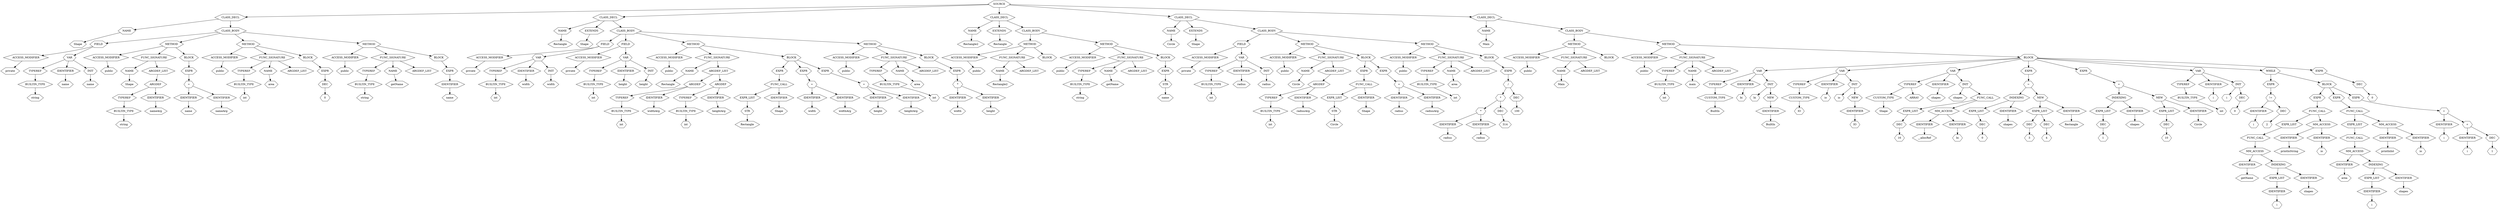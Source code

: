 digraph Tree {
    node [shape=hexagon];
    node_0 [label="SOURCE"]
    node_0 -> node_1;
    node_1 [label="CLASS_DECL"]
    node_1 -> node_2;
    node_2 [label="NAME"]
    node_2 -> node_3;
    node_3 [label="Shape"]
    node_1 -> node_4;
    node_4 [label="CLASS_BODY"]
    node_4 -> node_5;
    node_5 [label="FIELD"]
    node_5 -> node_6;
    node_6 [label="ACCESS_MODIFIER"]
    node_6 -> node_7;
    node_7 [label="private"]
    node_5 -> node_8;
    node_8 [label="VAR"]
    node_8 -> node_9;
    node_9 [label="TYPEREF"]
    node_9 -> node_10;
    node_10 [label="BUILTIN_TYPE"]
    node_10 -> node_11;
    node_11 [label="string"]
    node_8 -> node_12;
    node_12 [label="IDENTIFIER"]
    node_12 -> node_13;
    node_13 [label="name"]
    node_8 -> node_14;
    node_14 [label="INIT"]
    node_14 -> node_15;
    node_15 [label="name"]
    node_4 -> node_16;
    node_16 [label="METHOD"]
    node_16 -> node_17;
    node_17 [label="ACCESS_MODIFIER"]
    node_17 -> node_18;
    node_18 [label="public"]
    node_16 -> node_19;
    node_19 [label="FUNC_SIGNATURE"]
    node_19 -> node_20;
    node_20 [label="NAME"]
    node_20 -> node_21;
    node_21 [label="Shape"]
    node_19 -> node_22;
    node_22 [label="ARGDEF_LIST"]
    node_22 -> node_23;
    node_23 [label="ARGDEF"]
    node_23 -> node_24;
    node_24 [label="TYPEREF"]
    node_24 -> node_25;
    node_25 [label="BUILTIN_TYPE"]
    node_25 -> node_26;
    node_26 [label="string"]
    node_23 -> node_27;
    node_27 [label="IDENTIFIER"]
    node_27 -> node_28;
    node_28 [label="nameArg"]
    node_16 -> node_29;
    node_29 [label="BLOCK"]
    node_29 -> node_30;
    node_30 [label="EXPR"]
    node_30 -> node_31;
    node_31 [label="="]
    node_31 -> node_32;
    node_32 [label="IDENTIFIER"]
    node_32 -> node_33;
    node_33 [label="name"]
    node_31 -> node_34;
    node_34 [label="IDENTIFIER"]
    node_34 -> node_35;
    node_35 [label="nameArg"]
    node_4 -> node_36;
    node_36 [label="METHOD"]
    node_36 -> node_37;
    node_37 [label="ACCESS_MODIFIER"]
    node_37 -> node_38;
    node_38 [label="public"]
    node_36 -> node_39;
    node_39 [label="FUNC_SIGNATURE"]
    node_39 -> node_40;
    node_40 [label="TYPEREF"]
    node_40 -> node_41;
    node_41 [label="BUILTIN_TYPE"]
    node_41 -> node_42;
    node_42 [label="int"]
    node_39 -> node_43;
    node_43 [label="NAME"]
    node_43 -> node_44;
    node_44 [label="area"]
    node_39 -> node_45;
    node_45 [label="ARGDEF_LIST"]
    node_36 -> node_46;
    node_46 [label="BLOCK"]
    node_46 -> node_47;
    node_47 [label="EXPR"]
    node_47 -> node_48;
    node_48 [label="DEC"]
    node_48 -> node_49;
    node_49 [label="0"]
    node_4 -> node_50;
    node_50 [label="METHOD"]
    node_50 -> node_51;
    node_51 [label="ACCESS_MODIFIER"]
    node_51 -> node_52;
    node_52 [label="public"]
    node_50 -> node_53;
    node_53 [label="FUNC_SIGNATURE"]
    node_53 -> node_54;
    node_54 [label="TYPEREF"]
    node_54 -> node_55;
    node_55 [label="BUILTIN_TYPE"]
    node_55 -> node_56;
    node_56 [label="string"]
    node_53 -> node_57;
    node_57 [label="NAME"]
    node_57 -> node_58;
    node_58 [label="getName"]
    node_53 -> node_59;
    node_59 [label="ARGDEF_LIST"]
    node_50 -> node_60;
    node_60 [label="BLOCK"]
    node_60 -> node_61;
    node_61 [label="EXPR"]
    node_61 -> node_62;
    node_62 [label="IDENTIFIER"]
    node_62 -> node_63;
    node_63 [label="name"]
    node_0 -> node_64;
    node_64 [label="CLASS_DECL"]
    node_64 -> node_65;
    node_65 [label="NAME"]
    node_65 -> node_66;
    node_66 [label="Rectangle"]
    node_64 -> node_67;
    node_67 [label="EXTENDS"]
    node_67 -> node_68;
    node_68 [label="Shape"]
    node_64 -> node_69;
    node_69 [label="CLASS_BODY"]
    node_69 -> node_70;
    node_70 [label="FIELD"]
    node_70 -> node_71;
    node_71 [label="ACCESS_MODIFIER"]
    node_71 -> node_72;
    node_72 [label="private"]
    node_70 -> node_73;
    node_73 [label="VAR"]
    node_73 -> node_74;
    node_74 [label="TYPEREF"]
    node_74 -> node_75;
    node_75 [label="BUILTIN_TYPE"]
    node_75 -> node_76;
    node_76 [label="int"]
    node_73 -> node_77;
    node_77 [label="IDENTIFIER"]
    node_77 -> node_78;
    node_78 [label="width"]
    node_73 -> node_79;
    node_79 [label="INIT"]
    node_79 -> node_80;
    node_80 [label="width"]
    node_69 -> node_81;
    node_81 [label="FIELD"]
    node_81 -> node_82;
    node_82 [label="ACCESS_MODIFIER"]
    node_82 -> node_83;
    node_83 [label="private"]
    node_81 -> node_84;
    node_84 [label="VAR"]
    node_84 -> node_85;
    node_85 [label="TYPEREF"]
    node_85 -> node_86;
    node_86 [label="BUILTIN_TYPE"]
    node_86 -> node_87;
    node_87 [label="int"]
    node_84 -> node_88;
    node_88 [label="IDENTIFIER"]
    node_88 -> node_89;
    node_89 [label="height"]
    node_84 -> node_90;
    node_90 [label="INIT"]
    node_90 -> node_91;
    node_91 [label="height"]
    node_69 -> node_92;
    node_92 [label="METHOD"]
    node_92 -> node_93;
    node_93 [label="ACCESS_MODIFIER"]
    node_93 -> node_94;
    node_94 [label="public"]
    node_92 -> node_95;
    node_95 [label="FUNC_SIGNATURE"]
    node_95 -> node_96;
    node_96 [label="NAME"]
    node_96 -> node_97;
    node_97 [label="Rectangle"]
    node_95 -> node_98;
    node_98 [label="ARGDEF_LIST"]
    node_98 -> node_99;
    node_99 [label="ARGDEF"]
    node_99 -> node_100;
    node_100 [label="TYPEREF"]
    node_100 -> node_101;
    node_101 [label="BUILTIN_TYPE"]
    node_101 -> node_102;
    node_102 [label="int"]
    node_99 -> node_103;
    node_103 [label="IDENTIFIER"]
    node_103 -> node_104;
    node_104 [label="widthArg"]
    node_98 -> node_105;
    node_105 [label="ARGDEF"]
    node_105 -> node_106;
    node_106 [label="TYPEREF"]
    node_106 -> node_107;
    node_107 [label="BUILTIN_TYPE"]
    node_107 -> node_108;
    node_108 [label="int"]
    node_105 -> node_109;
    node_109 [label="IDENTIFIER"]
    node_109 -> node_110;
    node_110 [label="heightArg"]
    node_92 -> node_111;
    node_111 [label="BLOCK"]
    node_111 -> node_112;
    node_112 [label="EXPR"]
    node_112 -> node_113;
    node_113 [label="FUNC_CALL"]
    node_113 -> node_114;
    node_114 [label="EXPR_LIST"]
    node_114 -> node_115;
    node_115 [label="STR"]
    node_115 -> node_116;
    node_116 [label="Rectangle"]
    node_113 -> node_117;
    node_117 [label="IDENTIFIER"]
    node_117 -> node_118;
    node_118 [label="Shape"]
    node_111 -> node_119;
    node_119 [label="EXPR"]
    node_119 -> node_120;
    node_120 [label="="]
    node_120 -> node_121;
    node_121 [label="IDENTIFIER"]
    node_121 -> node_122;
    node_122 [label="width"]
    node_120 -> node_123;
    node_123 [label="IDENTIFIER"]
    node_123 -> node_124;
    node_124 [label="widthArg"]
    node_111 -> node_125;
    node_125 [label="EXPR"]
    node_125 -> node_126;
    node_126 [label="="]
    node_126 -> node_127;
    node_127 [label="IDENTIFIER"]
    node_127 -> node_128;
    node_128 [label="height"]
    node_126 -> node_129;
    node_129 [label="IDENTIFIER"]
    node_129 -> node_130;
    node_130 [label="heightArg"]
    node_69 -> node_131;
    node_131 [label="METHOD"]
    node_131 -> node_132;
    node_132 [label="ACCESS_MODIFIER"]
    node_132 -> node_133;
    node_133 [label="public"]
    node_131 -> node_134;
    node_134 [label="FUNC_SIGNATURE"]
    node_134 -> node_135;
    node_135 [label="TYPEREF"]
    node_135 -> node_136;
    node_136 [label="BUILTIN_TYPE"]
    node_136 -> node_137;
    node_137 [label="int"]
    node_134 -> node_138;
    node_138 [label="NAME"]
    node_138 -> node_139;
    node_139 [label="area"]
    node_134 -> node_140;
    node_140 [label="ARGDEF_LIST"]
    node_131 -> node_141;
    node_141 [label="BLOCK"]
    node_141 -> node_142;
    node_142 [label="EXPR"]
    node_142 -> node_143;
    node_143 [label="*"]
    node_143 -> node_144;
    node_144 [label="IDENTIFIER"]
    node_144 -> node_145;
    node_145 [label="width"]
    node_143 -> node_146;
    node_146 [label="IDENTIFIER"]
    node_146 -> node_147;
    node_147 [label="height"]
    node_0 -> node_148;
    node_148 [label="CLASS_DECL"]
    node_148 -> node_149;
    node_149 [label="NAME"]
    node_149 -> node_150;
    node_150 [label="Rectangle2"]
    node_148 -> node_151;
    node_151 [label="EXTENDS"]
    node_151 -> node_152;
    node_152 [label="Rectangle"]
    node_148 -> node_153;
    node_153 [label="CLASS_BODY"]
    node_153 -> node_154;
    node_154 [label="METHOD"]
    node_154 -> node_155;
    node_155 [label="ACCESS_MODIFIER"]
    node_155 -> node_156;
    node_156 [label="public"]
    node_154 -> node_157;
    node_157 [label="FUNC_SIGNATURE"]
    node_157 -> node_158;
    node_158 [label="NAME"]
    node_158 -> node_159;
    node_159 [label="Rectangle2"]
    node_157 -> node_160;
    node_160 [label="ARGDEF_LIST"]
    node_154 -> node_161;
    node_161 [label="BLOCK"]
    node_153 -> node_162;
    node_162 [label="METHOD"]
    node_162 -> node_163;
    node_163 [label="ACCESS_MODIFIER"]
    node_163 -> node_164;
    node_164 [label="public"]
    node_162 -> node_165;
    node_165 [label="FUNC_SIGNATURE"]
    node_165 -> node_166;
    node_166 [label="TYPEREF"]
    node_166 -> node_167;
    node_167 [label="BUILTIN_TYPE"]
    node_167 -> node_168;
    node_168 [label="string"]
    node_165 -> node_169;
    node_169 [label="NAME"]
    node_169 -> node_170;
    node_170 [label="getName"]
    node_165 -> node_171;
    node_171 [label="ARGDEF_LIST"]
    node_162 -> node_172;
    node_172 [label="BLOCK"]
    node_172 -> node_173;
    node_173 [label="EXPR"]
    node_173 -> node_174;
    node_174 [label="STR"]
    node_174 -> node_175;
    node_175 [label="name"]
    node_0 -> node_176;
    node_176 [label="CLASS_DECL"]
    node_176 -> node_177;
    node_177 [label="NAME"]
    node_177 -> node_178;
    node_178 [label="Circle"]
    node_176 -> node_179;
    node_179 [label="EXTENDS"]
    node_179 -> node_180;
    node_180 [label="Shape"]
    node_176 -> node_181;
    node_181 [label="CLASS_BODY"]
    node_181 -> node_182;
    node_182 [label="FIELD"]
    node_182 -> node_183;
    node_183 [label="ACCESS_MODIFIER"]
    node_183 -> node_184;
    node_184 [label="private"]
    node_182 -> node_185;
    node_185 [label="VAR"]
    node_185 -> node_186;
    node_186 [label="TYPEREF"]
    node_186 -> node_187;
    node_187 [label="BUILTIN_TYPE"]
    node_187 -> node_188;
    node_188 [label="int"]
    node_185 -> node_189;
    node_189 [label="IDENTIFIER"]
    node_189 -> node_190;
    node_190 [label="radius"]
    node_185 -> node_191;
    node_191 [label="INIT"]
    node_191 -> node_192;
    node_192 [label="radius"]
    node_181 -> node_193;
    node_193 [label="METHOD"]
    node_193 -> node_194;
    node_194 [label="ACCESS_MODIFIER"]
    node_194 -> node_195;
    node_195 [label="public"]
    node_193 -> node_196;
    node_196 [label="FUNC_SIGNATURE"]
    node_196 -> node_197;
    node_197 [label="NAME"]
    node_197 -> node_198;
    node_198 [label="Circle"]
    node_196 -> node_199;
    node_199 [label="ARGDEF_LIST"]
    node_199 -> node_200;
    node_200 [label="ARGDEF"]
    node_200 -> node_201;
    node_201 [label="TYPEREF"]
    node_201 -> node_202;
    node_202 [label="BUILTIN_TYPE"]
    node_202 -> node_203;
    node_203 [label="int"]
    node_200 -> node_204;
    node_204 [label="IDENTIFIER"]
    node_204 -> node_205;
    node_205 [label="radiusArg"]
    node_193 -> node_206;
    node_206 [label="BLOCK"]
    node_206 -> node_207;
    node_207 [label="EXPR"]
    node_207 -> node_208;
    node_208 [label="FUNC_CALL"]
    node_208 -> node_209;
    node_209 [label="EXPR_LIST"]
    node_209 -> node_210;
    node_210 [label="STR"]
    node_210 -> node_211;
    node_211 [label="Circle"]
    node_208 -> node_212;
    node_212 [label="IDENTIFIER"]
    node_212 -> node_213;
    node_213 [label="Shape"]
    node_206 -> node_214;
    node_214 [label="EXPR"]
    node_214 -> node_215;
    node_215 [label="="]
    node_215 -> node_216;
    node_216 [label="IDENTIFIER"]
    node_216 -> node_217;
    node_217 [label="radius"]
    node_215 -> node_218;
    node_218 [label="IDENTIFIER"]
    node_218 -> node_219;
    node_219 [label="radiusArg"]
    node_181 -> node_220;
    node_220 [label="METHOD"]
    node_220 -> node_221;
    node_221 [label="ACCESS_MODIFIER"]
    node_221 -> node_222;
    node_222 [label="public"]
    node_220 -> node_223;
    node_223 [label="FUNC_SIGNATURE"]
    node_223 -> node_224;
    node_224 [label="TYPEREF"]
    node_224 -> node_225;
    node_225 [label="BUILTIN_TYPE"]
    node_225 -> node_226;
    node_226 [label="int"]
    node_223 -> node_227;
    node_227 [label="NAME"]
    node_227 -> node_228;
    node_228 [label="area"]
    node_223 -> node_229;
    node_229 [label="ARGDEF_LIST"]
    node_220 -> node_230;
    node_230 [label="BLOCK"]
    node_230 -> node_231;
    node_231 [label="EXPR"]
    node_231 -> node_232;
    node_232 [label="/"]
    node_232 -> node_233;
    node_233 [label="*"]
    node_233 -> node_234;
    node_234 [label="*"]
    node_234 -> node_235;
    node_235 [label="IDENTIFIER"]
    node_235 -> node_236;
    node_236 [label="radius"]
    node_234 -> node_237;
    node_237 [label="IDENTIFIER"]
    node_237 -> node_238;
    node_238 [label="radius"]
    node_233 -> node_239;
    node_239 [label="DEC"]
    node_239 -> node_240;
    node_240 [label="314"]
    node_232 -> node_241;
    node_241 [label="DEC"]
    node_241 -> node_242;
    node_242 [label="100"]
    node_0 -> node_243;
    node_243 [label="CLASS_DECL"]
    node_243 -> node_244;
    node_244 [label="NAME"]
    node_244 -> node_245;
    node_245 [label="Main"]
    node_243 -> node_246;
    node_246 [label="CLASS_BODY"]
    node_246 -> node_247;
    node_247 [label="METHOD"]
    node_247 -> node_248;
    node_248 [label="ACCESS_MODIFIER"]
    node_248 -> node_249;
    node_249 [label="public"]
    node_247 -> node_250;
    node_250 [label="FUNC_SIGNATURE"]
    node_250 -> node_251;
    node_251 [label="NAME"]
    node_251 -> node_252;
    node_252 [label="Main"]
    node_250 -> node_253;
    node_253 [label="ARGDEF_LIST"]
    node_247 -> node_254;
    node_254 [label="BLOCK"]
    node_246 -> node_255;
    node_255 [label="METHOD"]
    node_255 -> node_256;
    node_256 [label="ACCESS_MODIFIER"]
    node_256 -> node_257;
    node_257 [label="public"]
    node_255 -> node_258;
    node_258 [label="FUNC_SIGNATURE"]
    node_258 -> node_259;
    node_259 [label="TYPEREF"]
    node_259 -> node_260;
    node_260 [label="BUILTIN_TYPE"]
    node_260 -> node_261;
    node_261 [label="int"]
    node_258 -> node_262;
    node_262 [label="NAME"]
    node_262 -> node_263;
    node_263 [label="main"]
    node_258 -> node_264;
    node_264 [label="ARGDEF_LIST"]
    node_255 -> node_265;
    node_265 [label="BLOCK"]
    node_265 -> node_266;
    node_266 [label="VAR"]
    node_266 -> node_267;
    node_267 [label="TYPEREF"]
    node_267 -> node_268;
    node_268 [label="CUSTOM_TYPE"]
    node_268 -> node_269;
    node_269 [label="BuiltIn"]
    node_266 -> node_270;
    node_270 [label="IDENTIFIER"]
    node_270 -> node_271;
    node_271 [label="bi"]
    node_266 -> node_272;
    node_272 [label="INIT"]
    node_272 -> node_273;
    node_273 [label="bi"]
    node_272 -> node_274;
    node_274 [label="NEW"]
    node_274 -> node_275;
    node_275 [label="IDENTIFIER"]
    node_275 -> node_276;
    node_276 [label="BuiltIn"]
    node_265 -> node_277;
    node_277 [label="VAR"]
    node_277 -> node_278;
    node_278 [label="TYPEREF"]
    node_278 -> node_279;
    node_279 [label="CUSTOM_TYPE"]
    node_279 -> node_280;
    node_280 [label="IO"]
    node_277 -> node_281;
    node_281 [label="IDENTIFIER"]
    node_281 -> node_282;
    node_282 [label="io"]
    node_277 -> node_283;
    node_283 [label="INIT"]
    node_283 -> node_284;
    node_284 [label="io"]
    node_283 -> node_285;
    node_285 [label="NEW"]
    node_285 -> node_286;
    node_286 [label="IDENTIFIER"]
    node_286 -> node_287;
    node_287 [label="IO"]
    node_265 -> node_288;
    node_288 [label="VAR"]
    node_288 -> node_289;
    node_289 [label="TYPEREF"]
    node_289 -> node_290;
    node_290 [label="CUSTOM_TYPE"]
    node_290 -> node_291;
    node_291 [label="Shape"]
    node_289 -> node_292;
    node_292 [label="ARRAY"]
    node_288 -> node_293;
    node_293 [label="IDENTIFIER"]
    node_293 -> node_294;
    node_294 [label="shapes"]
    node_288 -> node_295;
    node_295 [label="INIT"]
    node_295 -> node_296;
    node_296 [label="shapes"]
    node_295 -> node_297;
    node_297 [label="FUNC_CALL"]
    node_297 -> node_298;
    node_298 [label="EXPR_LIST"]
    node_298 -> node_299;
    node_299 [label="DEC"]
    node_299 -> node_300;
    node_300 [label="16"]
    node_297 -> node_301;
    node_301 [label="MM_ACCESS"]
    node_301 -> node_302;
    node_302 [label="IDENTIFIER"]
    node_302 -> node_303;
    node_303 [label="__allocRef"]
    node_301 -> node_304;
    node_304 [label="IDENTIFIER"]
    node_304 -> node_305;
    node_305 [label="bi"]
    node_265 -> node_306;
    node_306 [label="EXPR"]
    node_306 -> node_307;
    node_307 [label="="]
    node_307 -> node_308;
    node_308 [label="INDEXING"]
    node_308 -> node_309;
    node_309 [label="EXPR_LIST"]
    node_309 -> node_310;
    node_310 [label="DEC"]
    node_310 -> node_311;
    node_311 [label="0"]
    node_308 -> node_312;
    node_312 [label="IDENTIFIER"]
    node_312 -> node_313;
    node_313 [label="shapes"]
    node_307 -> node_314;
    node_314 [label="NEW"]
    node_314 -> node_315;
    node_315 [label="EXPR_LIST"]
    node_315 -> node_316;
    node_316 [label="DEC"]
    node_316 -> node_317;
    node_317 [label="3"]
    node_315 -> node_318;
    node_318 [label="DEC"]
    node_318 -> node_319;
    node_319 [label="4"]
    node_314 -> node_320;
    node_320 [label="IDENTIFIER"]
    node_320 -> node_321;
    node_321 [label="Rectangle"]
    node_265 -> node_322;
    node_322 [label="EXPR"]
    node_322 -> node_323;
    node_323 [label="="]
    node_323 -> node_324;
    node_324 [label="INDEXING"]
    node_324 -> node_325;
    node_325 [label="EXPR_LIST"]
    node_325 -> node_326;
    node_326 [label="DEC"]
    node_326 -> node_327;
    node_327 [label="1"]
    node_324 -> node_328;
    node_328 [label="IDENTIFIER"]
    node_328 -> node_329;
    node_329 [label="shapes"]
    node_323 -> node_330;
    node_330 [label="NEW"]
    node_330 -> node_331;
    node_331 [label="EXPR_LIST"]
    node_331 -> node_332;
    node_332 [label="DEC"]
    node_332 -> node_333;
    node_333 [label="10"]
    node_330 -> node_334;
    node_334 [label="IDENTIFIER"]
    node_334 -> node_335;
    node_335 [label="Circle"]
    node_265 -> node_336;
    node_336 [label="VAR"]
    node_336 -> node_337;
    node_337 [label="TYPEREF"]
    node_337 -> node_338;
    node_338 [label="BUILTIN_TYPE"]
    node_338 -> node_339;
    node_339 [label="int"]
    node_336 -> node_340;
    node_340 [label="IDENTIFIER"]
    node_340 -> node_341;
    node_341 [label="i"]
    node_336 -> node_342;
    node_342 [label="INIT"]
    node_342 -> node_343;
    node_343 [label="i"]
    node_342 -> node_344;
    node_344 [label="DEC"]
    node_344 -> node_345;
    node_345 [label="0"]
    node_265 -> node_346;
    node_346 [label="WHILE"]
    node_346 -> node_347;
    node_347 [label="EXPR"]
    node_347 -> node_348;
    node_348 [label="!="]
    node_348 -> node_349;
    node_349 [label="IDENTIFIER"]
    node_349 -> node_350;
    node_350 [label="i"]
    node_348 -> node_351;
    node_351 [label="DEC"]
    node_351 -> node_352;
    node_352 [label="2"]
    node_346 -> node_353;
    node_353 [label="BLOCK"]
    node_353 -> node_354;
    node_354 [label="EXPR"]
    node_354 -> node_355;
    node_355 [label="FUNC_CALL"]
    node_355 -> node_356;
    node_356 [label="EXPR_LIST"]
    node_356 -> node_357;
    node_357 [label="FUNC_CALL"]
    node_357 -> node_358;
    node_358 [label="MM_ACCESS"]
    node_358 -> node_359;
    node_359 [label="IDENTIFIER"]
    node_359 -> node_360;
    node_360 [label="getName"]
    node_358 -> node_361;
    node_361 [label="INDEXING"]
    node_361 -> node_362;
    node_362 [label="EXPR_LIST"]
    node_362 -> node_363;
    node_363 [label="IDENTIFIER"]
    node_363 -> node_364;
    node_364 [label="i"]
    node_361 -> node_365;
    node_365 [label="IDENTIFIER"]
    node_365 -> node_366;
    node_366 [label="shapes"]
    node_355 -> node_367;
    node_367 [label="MM_ACCESS"]
    node_367 -> node_368;
    node_368 [label="IDENTIFIER"]
    node_368 -> node_369;
    node_369 [label="printlnString"]
    node_367 -> node_370;
    node_370 [label="IDENTIFIER"]
    node_370 -> node_371;
    node_371 [label="io"]
    node_353 -> node_372;
    node_372 [label="EXPR"]
    node_372 -> node_373;
    node_373 [label="FUNC_CALL"]
    node_373 -> node_374;
    node_374 [label="EXPR_LIST"]
    node_374 -> node_375;
    node_375 [label="FUNC_CALL"]
    node_375 -> node_376;
    node_376 [label="MM_ACCESS"]
    node_376 -> node_377;
    node_377 [label="IDENTIFIER"]
    node_377 -> node_378;
    node_378 [label="area"]
    node_376 -> node_379;
    node_379 [label="INDEXING"]
    node_379 -> node_380;
    node_380 [label="EXPR_LIST"]
    node_380 -> node_381;
    node_381 [label="IDENTIFIER"]
    node_381 -> node_382;
    node_382 [label="i"]
    node_379 -> node_383;
    node_383 [label="IDENTIFIER"]
    node_383 -> node_384;
    node_384 [label="shapes"]
    node_373 -> node_385;
    node_385 [label="MM_ACCESS"]
    node_385 -> node_386;
    node_386 [label="IDENTIFIER"]
    node_386 -> node_387;
    node_387 [label="printlnInt"]
    node_385 -> node_388;
    node_388 [label="IDENTIFIER"]
    node_388 -> node_389;
    node_389 [label="io"]
    node_353 -> node_390;
    node_390 [label="EXPR"]
    node_390 -> node_391;
    node_391 [label="="]
    node_391 -> node_392;
    node_392 [label="IDENTIFIER"]
    node_392 -> node_393;
    node_393 [label="i"]
    node_391 -> node_394;
    node_394 [label="+"]
    node_394 -> node_395;
    node_395 [label="IDENTIFIER"]
    node_395 -> node_396;
    node_396 [label="i"]
    node_394 -> node_397;
    node_397 [label="DEC"]
    node_397 -> node_398;
    node_398 [label="1"]
    node_265 -> node_399;
    node_399 [label="EXPR"]
    node_399 -> node_400;
    node_400 [label="DEC"]
    node_400 -> node_401;
    node_401 [label="0"]
}
